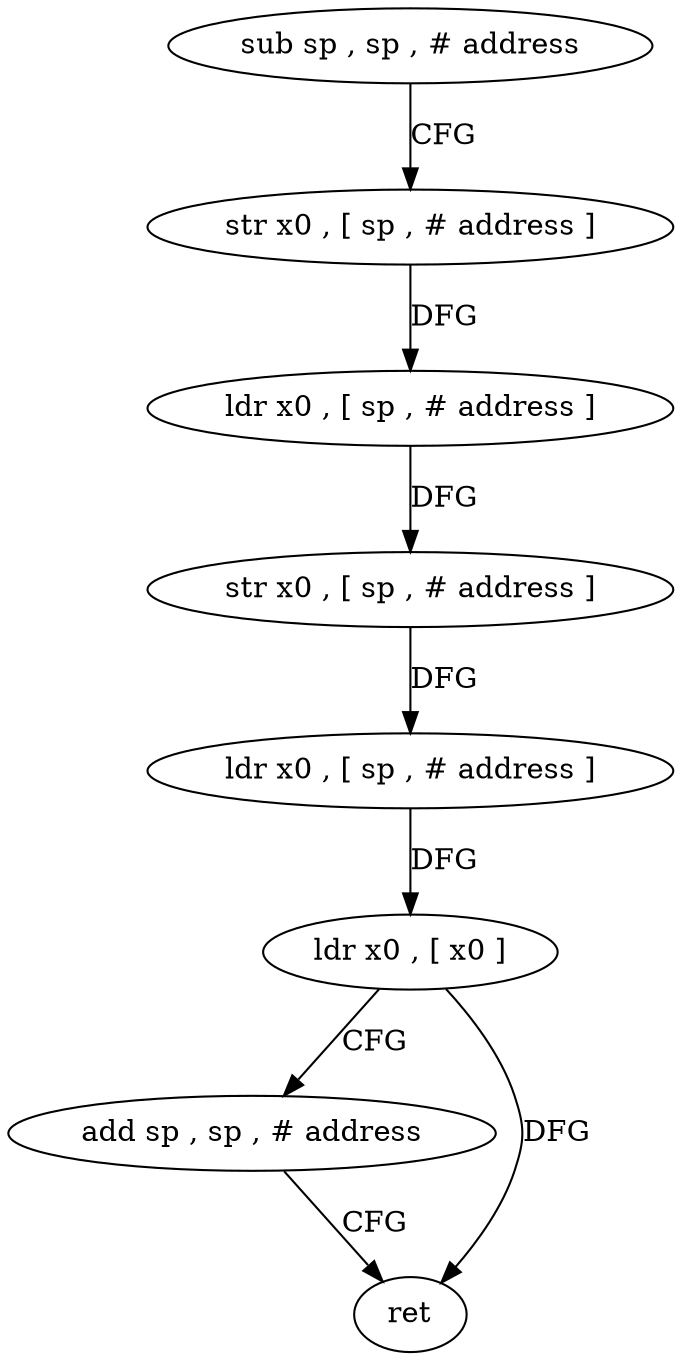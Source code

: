 digraph "func" {
"150544" [label = "sub sp , sp , # address" ]
"150548" [label = "str x0 , [ sp , # address ]" ]
"150552" [label = "ldr x0 , [ sp , # address ]" ]
"150556" [label = "str x0 , [ sp , # address ]" ]
"150560" [label = "ldr x0 , [ sp , # address ]" ]
"150564" [label = "ldr x0 , [ x0 ]" ]
"150568" [label = "add sp , sp , # address" ]
"150572" [label = "ret" ]
"150544" -> "150548" [ label = "CFG" ]
"150548" -> "150552" [ label = "DFG" ]
"150552" -> "150556" [ label = "DFG" ]
"150556" -> "150560" [ label = "DFG" ]
"150560" -> "150564" [ label = "DFG" ]
"150564" -> "150568" [ label = "CFG" ]
"150564" -> "150572" [ label = "DFG" ]
"150568" -> "150572" [ label = "CFG" ]
}
